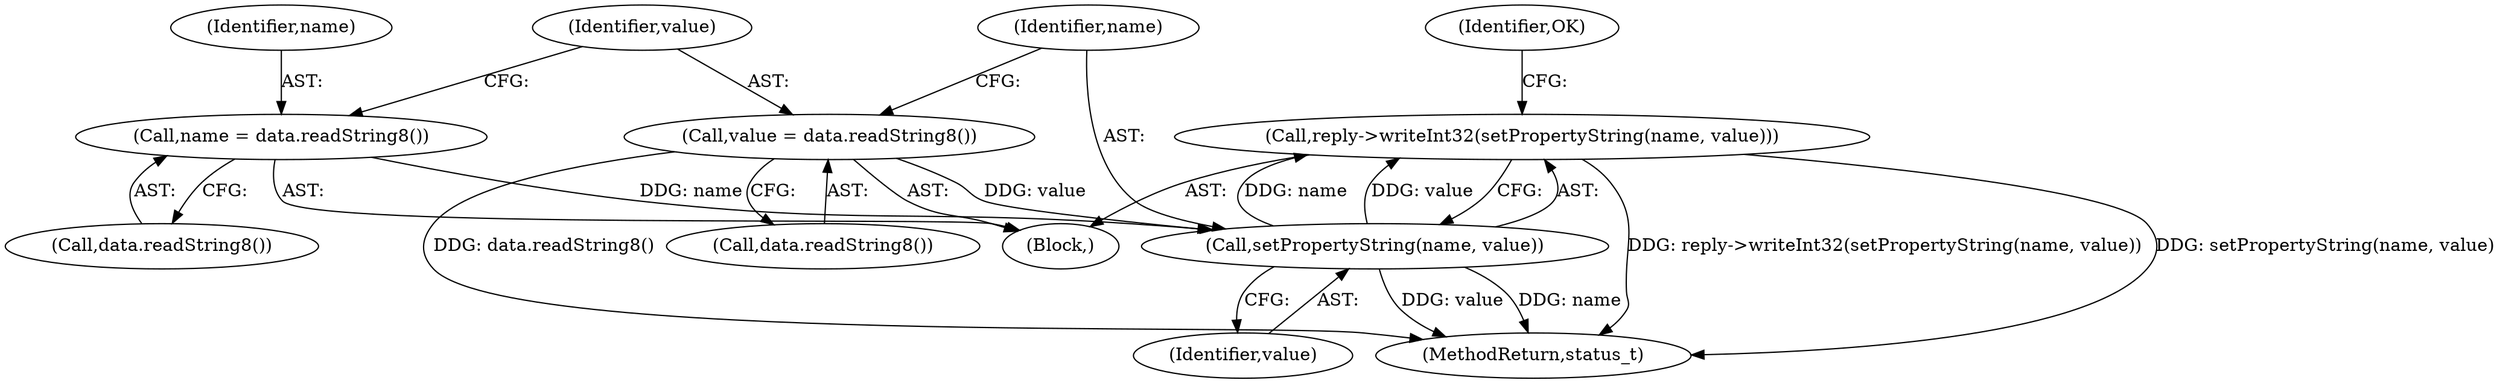digraph "0_Android_5a856f2092f7086aa0fea9ae06b9255befcdcd34@API" {
"1000619" [label="(Call,reply->writeInt32(setPropertyString(name, value)))"];
"1000620" [label="(Call,setPropertyString(name, value))"];
"1000612" [label="(Call,name = data.readString8())"];
"1000616" [label="(Call,value = data.readString8())"];
"1000616" [label="(Call,value = data.readString8())"];
"1000619" [label="(Call,reply->writeInt32(setPropertyString(name, value)))"];
"1000613" [label="(Identifier,name)"];
"1000901" [label="(MethodReturn,status_t)"];
"1000618" [label="(Call,data.readString8())"];
"1000614" [label="(Call,data.readString8())"];
"1000617" [label="(Identifier,value)"];
"1000606" [label="(Block,)"];
"1000622" [label="(Identifier,value)"];
"1000620" [label="(Call,setPropertyString(name, value))"];
"1000612" [label="(Call,name = data.readString8())"];
"1000621" [label="(Identifier,name)"];
"1000624" [label="(Identifier,OK)"];
"1000619" -> "1000606"  [label="AST: "];
"1000619" -> "1000620"  [label="CFG: "];
"1000620" -> "1000619"  [label="AST: "];
"1000624" -> "1000619"  [label="CFG: "];
"1000619" -> "1000901"  [label="DDG: reply->writeInt32(setPropertyString(name, value))"];
"1000619" -> "1000901"  [label="DDG: setPropertyString(name, value)"];
"1000620" -> "1000619"  [label="DDG: name"];
"1000620" -> "1000619"  [label="DDG: value"];
"1000620" -> "1000622"  [label="CFG: "];
"1000621" -> "1000620"  [label="AST: "];
"1000622" -> "1000620"  [label="AST: "];
"1000620" -> "1000901"  [label="DDG: value"];
"1000620" -> "1000901"  [label="DDG: name"];
"1000612" -> "1000620"  [label="DDG: name"];
"1000616" -> "1000620"  [label="DDG: value"];
"1000612" -> "1000606"  [label="AST: "];
"1000612" -> "1000614"  [label="CFG: "];
"1000613" -> "1000612"  [label="AST: "];
"1000614" -> "1000612"  [label="AST: "];
"1000617" -> "1000612"  [label="CFG: "];
"1000616" -> "1000606"  [label="AST: "];
"1000616" -> "1000618"  [label="CFG: "];
"1000617" -> "1000616"  [label="AST: "];
"1000618" -> "1000616"  [label="AST: "];
"1000621" -> "1000616"  [label="CFG: "];
"1000616" -> "1000901"  [label="DDG: data.readString8()"];
}
